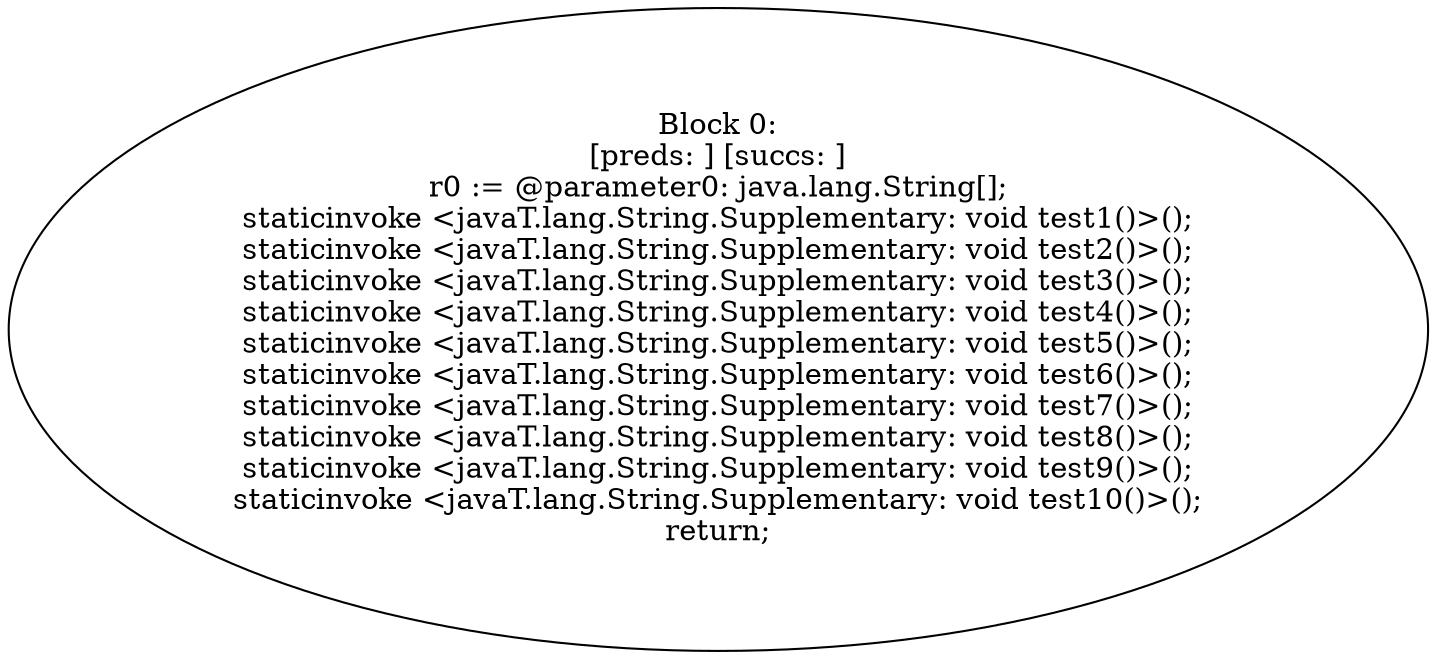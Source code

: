 digraph "unitGraph" {
    "Block 0:
[preds: ] [succs: ]
r0 := @parameter0: java.lang.String[];
staticinvoke <javaT.lang.String.Supplementary: void test1()>();
staticinvoke <javaT.lang.String.Supplementary: void test2()>();
staticinvoke <javaT.lang.String.Supplementary: void test3()>();
staticinvoke <javaT.lang.String.Supplementary: void test4()>();
staticinvoke <javaT.lang.String.Supplementary: void test5()>();
staticinvoke <javaT.lang.String.Supplementary: void test6()>();
staticinvoke <javaT.lang.String.Supplementary: void test7()>();
staticinvoke <javaT.lang.String.Supplementary: void test8()>();
staticinvoke <javaT.lang.String.Supplementary: void test9()>();
staticinvoke <javaT.lang.String.Supplementary: void test10()>();
return;
"
}
